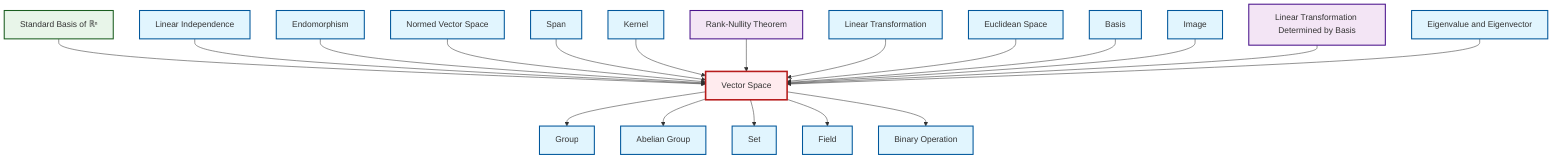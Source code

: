 graph TD
    classDef definition fill:#e1f5fe,stroke:#01579b,stroke-width:2px
    classDef theorem fill:#f3e5f5,stroke:#4a148c,stroke-width:2px
    classDef axiom fill:#fff3e0,stroke:#e65100,stroke-width:2px
    classDef example fill:#e8f5e9,stroke:#1b5e20,stroke-width:2px
    classDef current fill:#ffebee,stroke:#b71c1c,stroke-width:3px
    def-vector-space["Vector Space"]:::definition
    def-set["Set"]:::definition
    def-normed-vector-space["Normed Vector Space"]:::definition
    def-euclidean-space["Euclidean Space"]:::definition
    def-linear-independence["Linear Independence"]:::definition
    def-linear-transformation["Linear Transformation"]:::definition
    ex-standard-basis-rn["Standard Basis of ℝⁿ"]:::example
    def-span["Span"]:::definition
    def-image["Image"]:::definition
    def-basis["Basis"]:::definition
    def-field["Field"]:::definition
    def-group["Group"]:::definition
    def-endomorphism["Endomorphism"]:::definition
    def-eigenvalue-eigenvector["Eigenvalue and Eigenvector"]:::definition
    def-abelian-group["Abelian Group"]:::definition
    def-kernel["Kernel"]:::definition
    thm-rank-nullity["Rank-Nullity Theorem"]:::theorem
    thm-linear-transformation-basis["Linear Transformation Determined by Basis"]:::theorem
    def-binary-operation["Binary Operation"]:::definition
    def-vector-space --> def-group
    ex-standard-basis-rn --> def-vector-space
    def-linear-independence --> def-vector-space
    def-vector-space --> def-abelian-group
    def-endomorphism --> def-vector-space
    def-normed-vector-space --> def-vector-space
    def-span --> def-vector-space
    def-kernel --> def-vector-space
    def-vector-space --> def-set
    thm-rank-nullity --> def-vector-space
    def-vector-space --> def-field
    def-linear-transformation --> def-vector-space
    def-euclidean-space --> def-vector-space
    def-basis --> def-vector-space
    def-image --> def-vector-space
    def-vector-space --> def-binary-operation
    thm-linear-transformation-basis --> def-vector-space
    def-eigenvalue-eigenvector --> def-vector-space
    class def-vector-space current